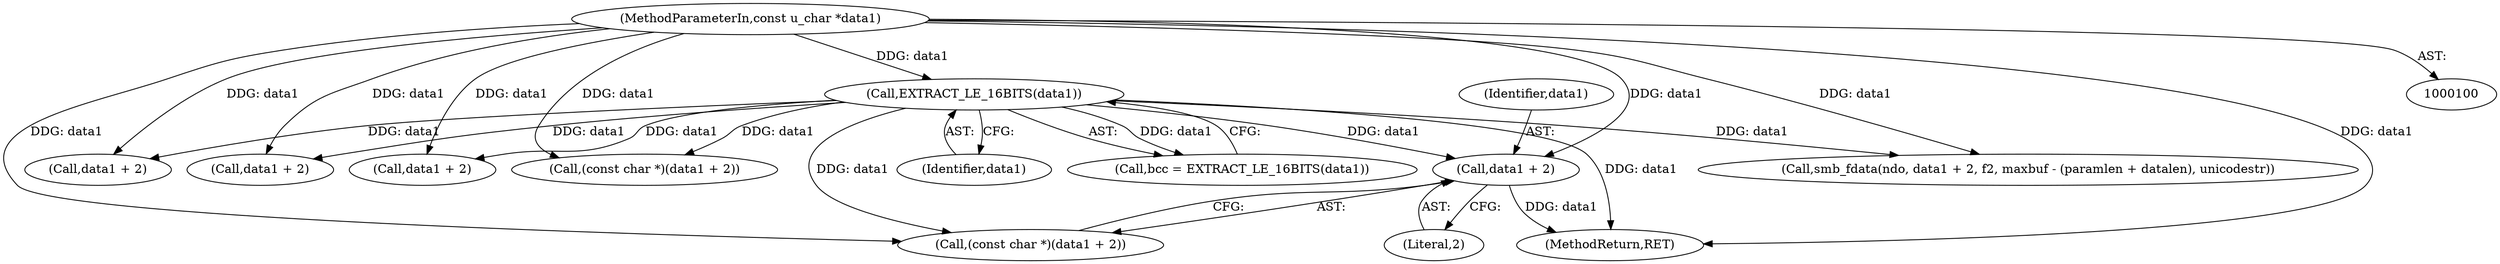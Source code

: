 digraph "0_tcpdump_96480ab95308cd9234b4f09b175ebf60e17792c6@pointer" {
"1000300" [label="(Call,data1 + 2)"];
"1000103" [label="(MethodParameterIn,const u_char *data1)"];
"1000261" [label="(Call,EXTRACT_LE_16BITS(data1))"];
"1000364" [label="(MethodReturn,RET)"];
"1000300" [label="(Call,data1 + 2)"];
"1000259" [label="(Call,bcc = EXTRACT_LE_16BITS(data1))"];
"1000288" [label="(Call,data1 + 2)"];
"1000302" [label="(Literal,2)"];
"1000317" [label="(Call,(const char *)(data1 + 2))"];
"1000301" [label="(Identifier,data1)"];
"1000103" [label="(MethodParameterIn,const u_char *data1)"];
"1000274" [label="(Call,smb_fdata(ndo, data1 + 2, f2, maxbuf - (paramlen + datalen), unicodestr))"];
"1000261" [label="(Call,EXTRACT_LE_16BITS(data1))"];
"1000276" [label="(Call,data1 + 2)"];
"1000319" [label="(Call,data1 + 2)"];
"1000298" [label="(Call,(const char *)(data1 + 2))"];
"1000262" [label="(Identifier,data1)"];
"1000300" -> "1000298"  [label="AST: "];
"1000300" -> "1000302"  [label="CFG: "];
"1000301" -> "1000300"  [label="AST: "];
"1000302" -> "1000300"  [label="AST: "];
"1000298" -> "1000300"  [label="CFG: "];
"1000300" -> "1000364"  [label="DDG: data1"];
"1000103" -> "1000300"  [label="DDG: data1"];
"1000261" -> "1000300"  [label="DDG: data1"];
"1000103" -> "1000100"  [label="AST: "];
"1000103" -> "1000364"  [label="DDG: data1"];
"1000103" -> "1000261"  [label="DDG: data1"];
"1000103" -> "1000274"  [label="DDG: data1"];
"1000103" -> "1000276"  [label="DDG: data1"];
"1000103" -> "1000288"  [label="DDG: data1"];
"1000103" -> "1000298"  [label="DDG: data1"];
"1000103" -> "1000317"  [label="DDG: data1"];
"1000103" -> "1000319"  [label="DDG: data1"];
"1000261" -> "1000259"  [label="AST: "];
"1000261" -> "1000262"  [label="CFG: "];
"1000262" -> "1000261"  [label="AST: "];
"1000259" -> "1000261"  [label="CFG: "];
"1000261" -> "1000364"  [label="DDG: data1"];
"1000261" -> "1000259"  [label="DDG: data1"];
"1000261" -> "1000274"  [label="DDG: data1"];
"1000261" -> "1000276"  [label="DDG: data1"];
"1000261" -> "1000288"  [label="DDG: data1"];
"1000261" -> "1000298"  [label="DDG: data1"];
"1000261" -> "1000317"  [label="DDG: data1"];
"1000261" -> "1000319"  [label="DDG: data1"];
}
